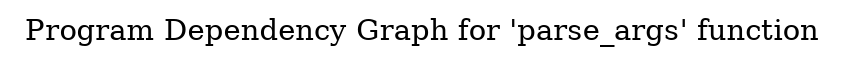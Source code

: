 digraph "Program Dependency Graph for 'parse_args' function" {
	label="Program Dependency Graph for 'parse_args' function";

}
